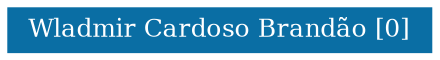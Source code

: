 strict graph grafo2 {
	graph [bb="1.4211e-14,1.7764e-15,203,21",
		id=grafo2,
		overlap=False
	];
	node [fontsize=12,
		label="\N",
		shape=rectangle,
		style=filled
	];
	0	 [URL="membro-4935788335854516.html",
		color="#0A6EA4",
		fontcolor="#FFFFFF",
		height=0.29167,
		label="Wladmir Cardoso Brandão [0]",
		pos="101.5,10.5",
		width=2.8194];
}
